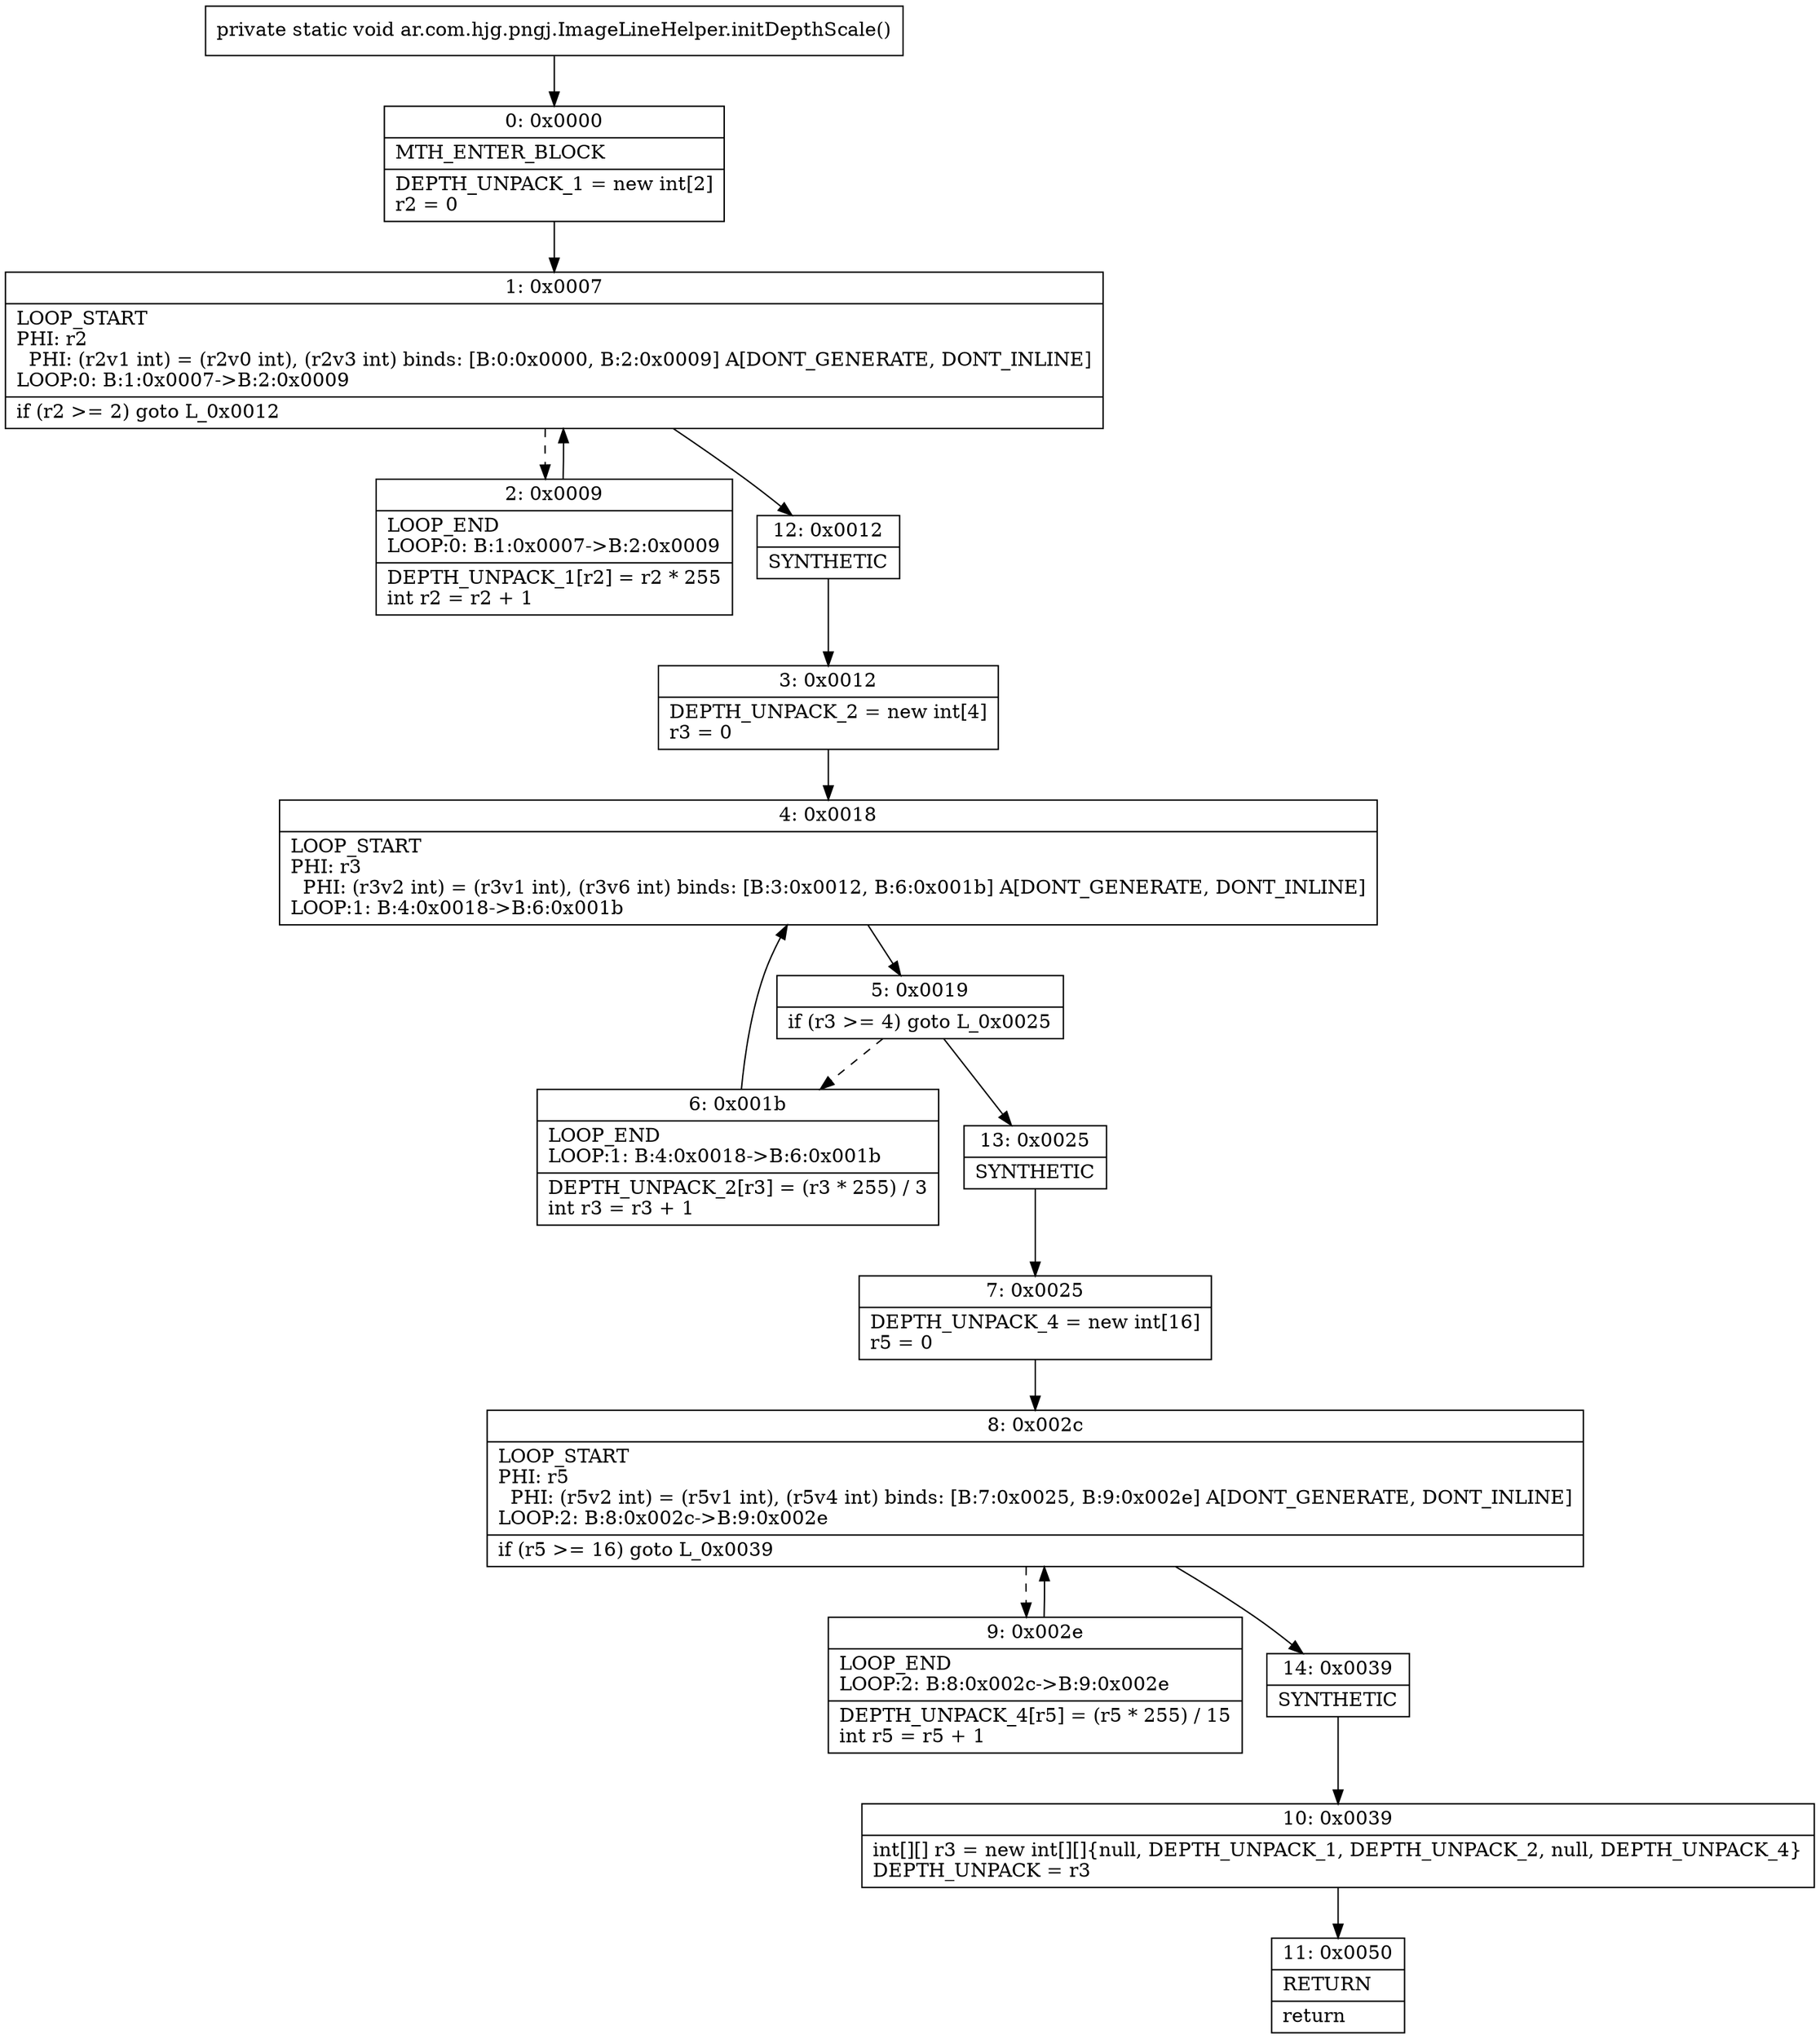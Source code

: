 digraph "CFG forar.com.hjg.pngj.ImageLineHelper.initDepthScale()V" {
Node_0 [shape=record,label="{0\:\ 0x0000|MTH_ENTER_BLOCK\l|DEPTH_UNPACK_1 = new int[2]\lr2 = 0\l}"];
Node_1 [shape=record,label="{1\:\ 0x0007|LOOP_START\lPHI: r2 \l  PHI: (r2v1 int) = (r2v0 int), (r2v3 int) binds: [B:0:0x0000, B:2:0x0009] A[DONT_GENERATE, DONT_INLINE]\lLOOP:0: B:1:0x0007\-\>B:2:0x0009\l|if (r2 \>= 2) goto L_0x0012\l}"];
Node_2 [shape=record,label="{2\:\ 0x0009|LOOP_END\lLOOP:0: B:1:0x0007\-\>B:2:0x0009\l|DEPTH_UNPACK_1[r2] = r2 * 255\lint r2 = r2 + 1\l}"];
Node_3 [shape=record,label="{3\:\ 0x0012|DEPTH_UNPACK_2 = new int[4]\lr3 = 0\l}"];
Node_4 [shape=record,label="{4\:\ 0x0018|LOOP_START\lPHI: r3 \l  PHI: (r3v2 int) = (r3v1 int), (r3v6 int) binds: [B:3:0x0012, B:6:0x001b] A[DONT_GENERATE, DONT_INLINE]\lLOOP:1: B:4:0x0018\-\>B:6:0x001b\l}"];
Node_5 [shape=record,label="{5\:\ 0x0019|if (r3 \>= 4) goto L_0x0025\l}"];
Node_6 [shape=record,label="{6\:\ 0x001b|LOOP_END\lLOOP:1: B:4:0x0018\-\>B:6:0x001b\l|DEPTH_UNPACK_2[r3] = (r3 * 255) \/ 3\lint r3 = r3 + 1\l}"];
Node_7 [shape=record,label="{7\:\ 0x0025|DEPTH_UNPACK_4 = new int[16]\lr5 = 0\l}"];
Node_8 [shape=record,label="{8\:\ 0x002c|LOOP_START\lPHI: r5 \l  PHI: (r5v2 int) = (r5v1 int), (r5v4 int) binds: [B:7:0x0025, B:9:0x002e] A[DONT_GENERATE, DONT_INLINE]\lLOOP:2: B:8:0x002c\-\>B:9:0x002e\l|if (r5 \>= 16) goto L_0x0039\l}"];
Node_9 [shape=record,label="{9\:\ 0x002e|LOOP_END\lLOOP:2: B:8:0x002c\-\>B:9:0x002e\l|DEPTH_UNPACK_4[r5] = (r5 * 255) \/ 15\lint r5 = r5 + 1\l}"];
Node_10 [shape=record,label="{10\:\ 0x0039|int[][] r3 = new int[][]\{null, DEPTH_UNPACK_1, DEPTH_UNPACK_2, null, DEPTH_UNPACK_4\}\lDEPTH_UNPACK = r3\l}"];
Node_11 [shape=record,label="{11\:\ 0x0050|RETURN\l|return\l}"];
Node_12 [shape=record,label="{12\:\ 0x0012|SYNTHETIC\l}"];
Node_13 [shape=record,label="{13\:\ 0x0025|SYNTHETIC\l}"];
Node_14 [shape=record,label="{14\:\ 0x0039|SYNTHETIC\l}"];
MethodNode[shape=record,label="{private static void ar.com.hjg.pngj.ImageLineHelper.initDepthScale() }"];
MethodNode -> Node_0;
Node_0 -> Node_1;
Node_1 -> Node_2[style=dashed];
Node_1 -> Node_12;
Node_2 -> Node_1;
Node_3 -> Node_4;
Node_4 -> Node_5;
Node_5 -> Node_6[style=dashed];
Node_5 -> Node_13;
Node_6 -> Node_4;
Node_7 -> Node_8;
Node_8 -> Node_9[style=dashed];
Node_8 -> Node_14;
Node_9 -> Node_8;
Node_10 -> Node_11;
Node_12 -> Node_3;
Node_13 -> Node_7;
Node_14 -> Node_10;
}

